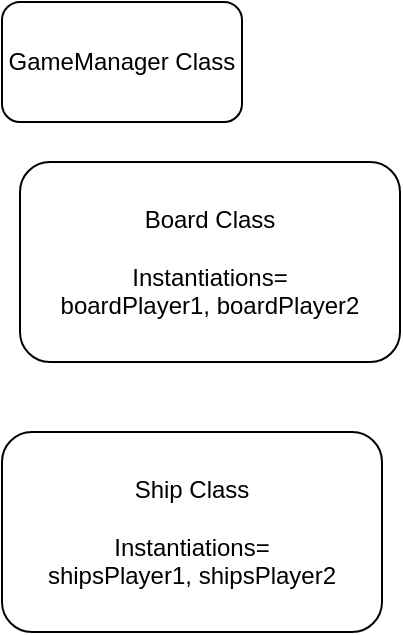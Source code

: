 <mxfile version="13.9.9" type="device"><diagram id="vUc7XV4vXqTyvhsVXygH" name="Page-1"><mxGraphModel dx="1379" dy="843" grid="1" gridSize="10" guides="1" tooltips="1" connect="1" arrows="1" fold="1" page="1" pageScale="1" pageWidth="827" pageHeight="1169" math="0" shadow="0"><root><mxCell id="0"/><mxCell id="1" parent="0"/><mxCell id="SKey5xvUZUudJudKaVS4-1" value="GameManager Class" style="rounded=1;whiteSpace=wrap;html=1;" vertex="1" parent="1"><mxGeometry x="391" y="320" width="120" height="60" as="geometry"/></mxCell><mxCell id="SKey5xvUZUudJudKaVS4-2" value="Board Class&lt;br&gt;&lt;br&gt;Instantiations=&lt;br&gt;boardPlayer1, boardPlayer2" style="rounded=1;whiteSpace=wrap;html=1;" vertex="1" parent="1"><mxGeometry x="400" y="400" width="190" height="100" as="geometry"/></mxCell><mxCell id="SKey5xvUZUudJudKaVS4-3" value="Ship Class&lt;br&gt;&lt;br&gt;Instantiations=&lt;br&gt;shipsPlayer1, shipsPlayer2" style="rounded=1;whiteSpace=wrap;html=1;" vertex="1" parent="1"><mxGeometry x="391" y="535" width="190" height="100" as="geometry"/></mxCell></root></mxGraphModel></diagram></mxfile>